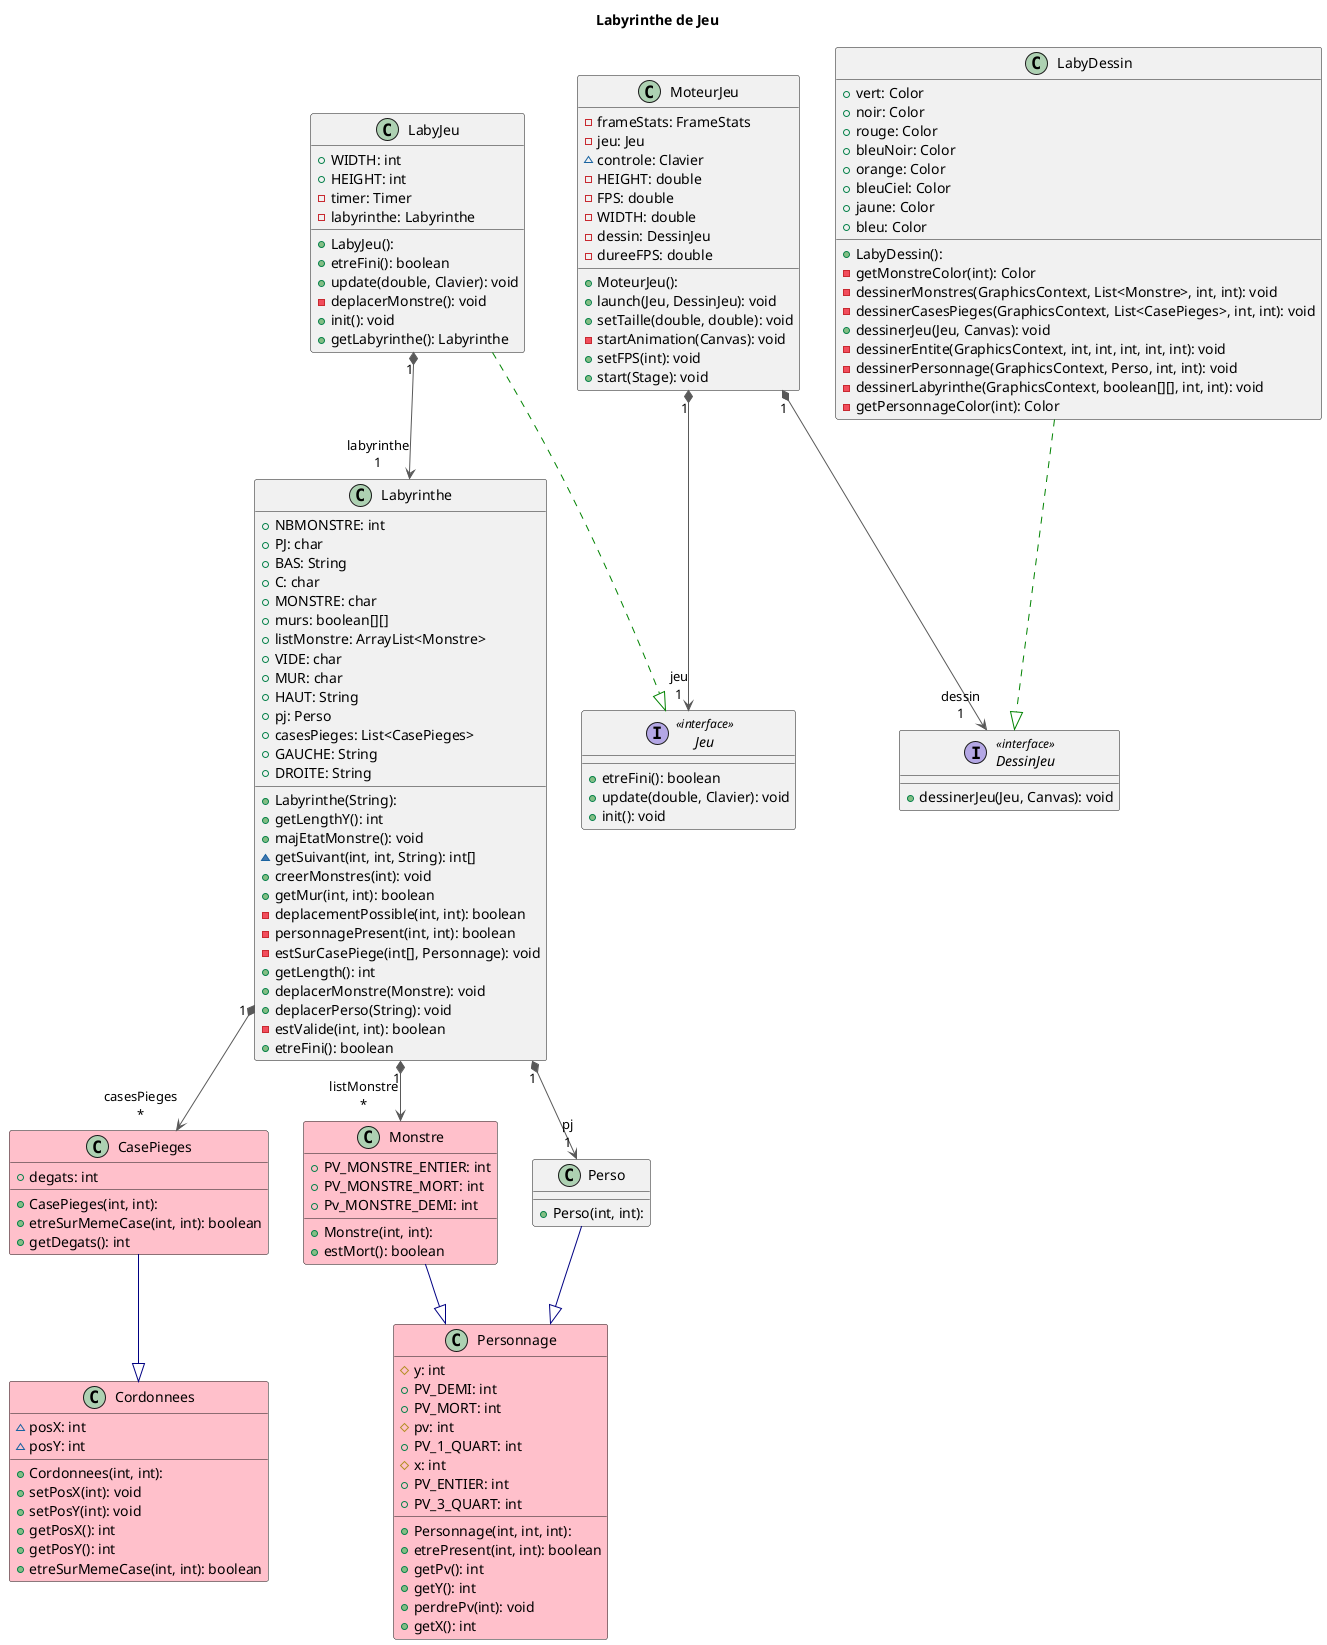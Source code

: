 @startuml
title Labyrinthe de Jeu

'''classes'''
class CasePieges #pink {
  + CasePieges(int, int): 
  + degats: int
  + etreSurMemeCase(int, int): boolean
  + getDegats(): int
}

class Cordonnees #pink {
  + Cordonnees(int, int): 
  ~ posX: int
  ~ posY: int
  + setPosX(int): void
  + setPosY(int): void
  + getPosX(): int
  + getPosY(): int
  + etreSurMemeCase(int, int): boolean
}

interface DessinJeu << interface >> {
  + dessinerJeu(Jeu, Canvas): void
}

interface Jeu << interface >> {
  + etreFini(): boolean
  + update(double, Clavier): void
  + init(): void
}

class LabyDessin {
  + LabyDessin(): 
  + vert: Color
  + noir: Color
  + rouge: Color
  + bleuNoir: Color
  + orange: Color
  + bleuCiel: Color
  + jaune: Color
  + bleu: Color
  - getMonstreColor(int): Color
  - dessinerMonstres(GraphicsContext, List<Monstre>, int, int): void
  - dessinerCasesPieges(GraphicsContext, List<CasePieges>, int, int): void
  + dessinerJeu(Jeu, Canvas): void
  - dessinerEntite(GraphicsContext, int, int, int, int, int): void
  - dessinerPersonnage(GraphicsContext, Perso, int, int): void
  - dessinerLabyrinthe(GraphicsContext, boolean[][], int, int): void
  - getPersonnageColor(int): Color
}

class LabyJeu {
  + LabyJeu(): 
  + WIDTH: int
  + HEIGHT: int
  - timer: Timer
  - labyrinthe: Labyrinthe
  + etreFini(): boolean
  + update(double, Clavier): void
  - deplacerMonstre(): void
  + init(): void
  + getLabyrinthe(): Labyrinthe
}

class Labyrinthe {
  + Labyrinthe(String): 
  + NBMONSTRE: int
  + PJ: char
  + BAS: String
  + C: char
  + MONSTRE: char
  + murs: boolean[][]
  + listMonstre: ArrayList<Monstre>
  + VIDE: char
  + MUR: char
  + HAUT: String
  + pj: Perso
  + casesPieges: List<CasePieges>
  + GAUCHE: String
  + DROITE: String
  + getLengthY(): int
  + majEtatMonstre(): void
  ~ getSuivant(int, int, String): int[]
  + creerMonstres(int): void
  + getMur(int, int): boolean
  - deplacementPossible(int, int): boolean
  - personnagePresent(int, int): boolean
  - estSurCasePiege(int[], Personnage): void
  + getLength(): int
  + deplacerMonstre(Monstre): void
  + deplacerPerso(String): void
  - estValide(int, int): boolean
  + etreFini(): boolean
}

class Monstre #pink {
  + Monstre(int, int): 
  + PV_MONSTRE_ENTIER: int
  + PV_MONSTRE_MORT: int
  + Pv_MONSTRE_DEMI: int
  + estMort(): boolean
}

class MoteurJeu {
  + MoteurJeu(): 
  - frameStats: FrameStats
  - jeu: Jeu
  ~ controle: Clavier
  - HEIGHT: double
  - FPS: double
  - WIDTH: double
  - dessin: DessinJeu
  - dureeFPS: double
  + launch(Jeu, DessinJeu): void
  + setTaille(double, double): void
  - startAnimation(Canvas): void
  + setFPS(int): void
  + start(Stage): void
}

class Perso {
  + Perso(int, int): 
}

class Personnage #pink {
  + Personnage(int, int, int): 
  # y: int
  + PV_DEMI: int
  + PV_MORT: int
  # pv: int
  + PV_1_QUART: int
  # x: int
  + PV_ENTIER: int
  + PV_3_QUART: int
  + etrePresent(int, int): boolean
  + getPv(): int
  + getY(): int
  + perdrePv(int): void
  + getX(): int
}

'''relations'''
CasePieges  -[#000082,plain]-^  Cordonnees 
LabyDessin  -[#008200,dashed]-^  DessinJeu  
LabyJeu     -[#008200,dashed]-^  Jeu        
LabyJeu    "1" *-[#595959,plain]-> "labyrinthe\n1" Labyrinthe 
Labyrinthe "1" *-[#595959,plain]-> "casesPieges\n*" CasePieges 
Labyrinthe "1" *-[#595959,plain]-> "listMonstre\n*" Monstre    
Labyrinthe "1" *-[#595959,plain]-> "pj\n1" Perso      
Monstre     -[#000082,plain]-^  Personnage 
MoteurJeu  "1" *-[#595959,plain]-> "dessin\n1" DessinJeu  
MoteurJeu  "1" *-[#595959,plain]-> "jeu\n1" Jeu        
Perso       -[#000082,plain]-^  Personnage 
@enduml
